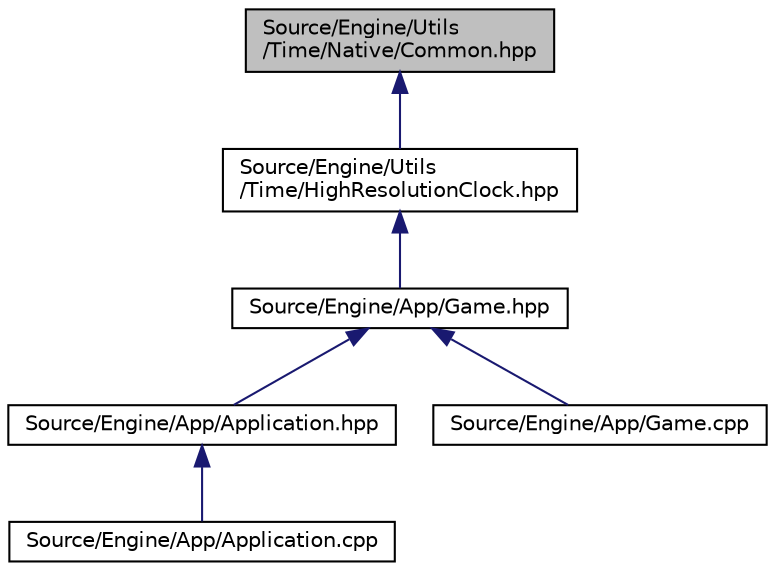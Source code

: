 digraph "Source/Engine/Utils/Time/Native/Common.hpp"
{
  edge [fontname="Helvetica",fontsize="10",labelfontname="Helvetica",labelfontsize="10"];
  node [fontname="Helvetica",fontsize="10",shape=record];
  Node5 [label="Source/Engine/Utils\l/Time/Native/Common.hpp",height=0.2,width=0.4,color="black", fillcolor="grey75", style="filled", fontcolor="black"];
  Node5 -> Node6 [dir="back",color="midnightblue",fontsize="10",style="solid",fontname="Helvetica"];
  Node6 [label="Source/Engine/Utils\l/Time/HighResolutionClock.hpp",height=0.2,width=0.4,color="black", fillcolor="white", style="filled",URL="$HighResolutionClock_8hpp.html"];
  Node6 -> Node7 [dir="back",color="midnightblue",fontsize="10",style="solid",fontname="Helvetica"];
  Node7 [label="Source/Engine/App/Game.hpp",height=0.2,width=0.4,color="black", fillcolor="white", style="filled",URL="$Game_8hpp.html"];
  Node7 -> Node8 [dir="back",color="midnightblue",fontsize="10",style="solid",fontname="Helvetica"];
  Node8 [label="Source/Engine/App/Application.hpp",height=0.2,width=0.4,color="black", fillcolor="white", style="filled",URL="$Application_8hpp.html"];
  Node8 -> Node9 [dir="back",color="midnightblue",fontsize="10",style="solid",fontname="Helvetica"];
  Node9 [label="Source/Engine/App/Application.cpp",height=0.2,width=0.4,color="black", fillcolor="white", style="filled",URL="$Application_8cpp.html"];
  Node7 -> Node10 [dir="back",color="midnightblue",fontsize="10",style="solid",fontname="Helvetica"];
  Node10 [label="Source/Engine/App/Game.cpp",height=0.2,width=0.4,color="black", fillcolor="white", style="filled",URL="$Game_8cpp.html"];
}
